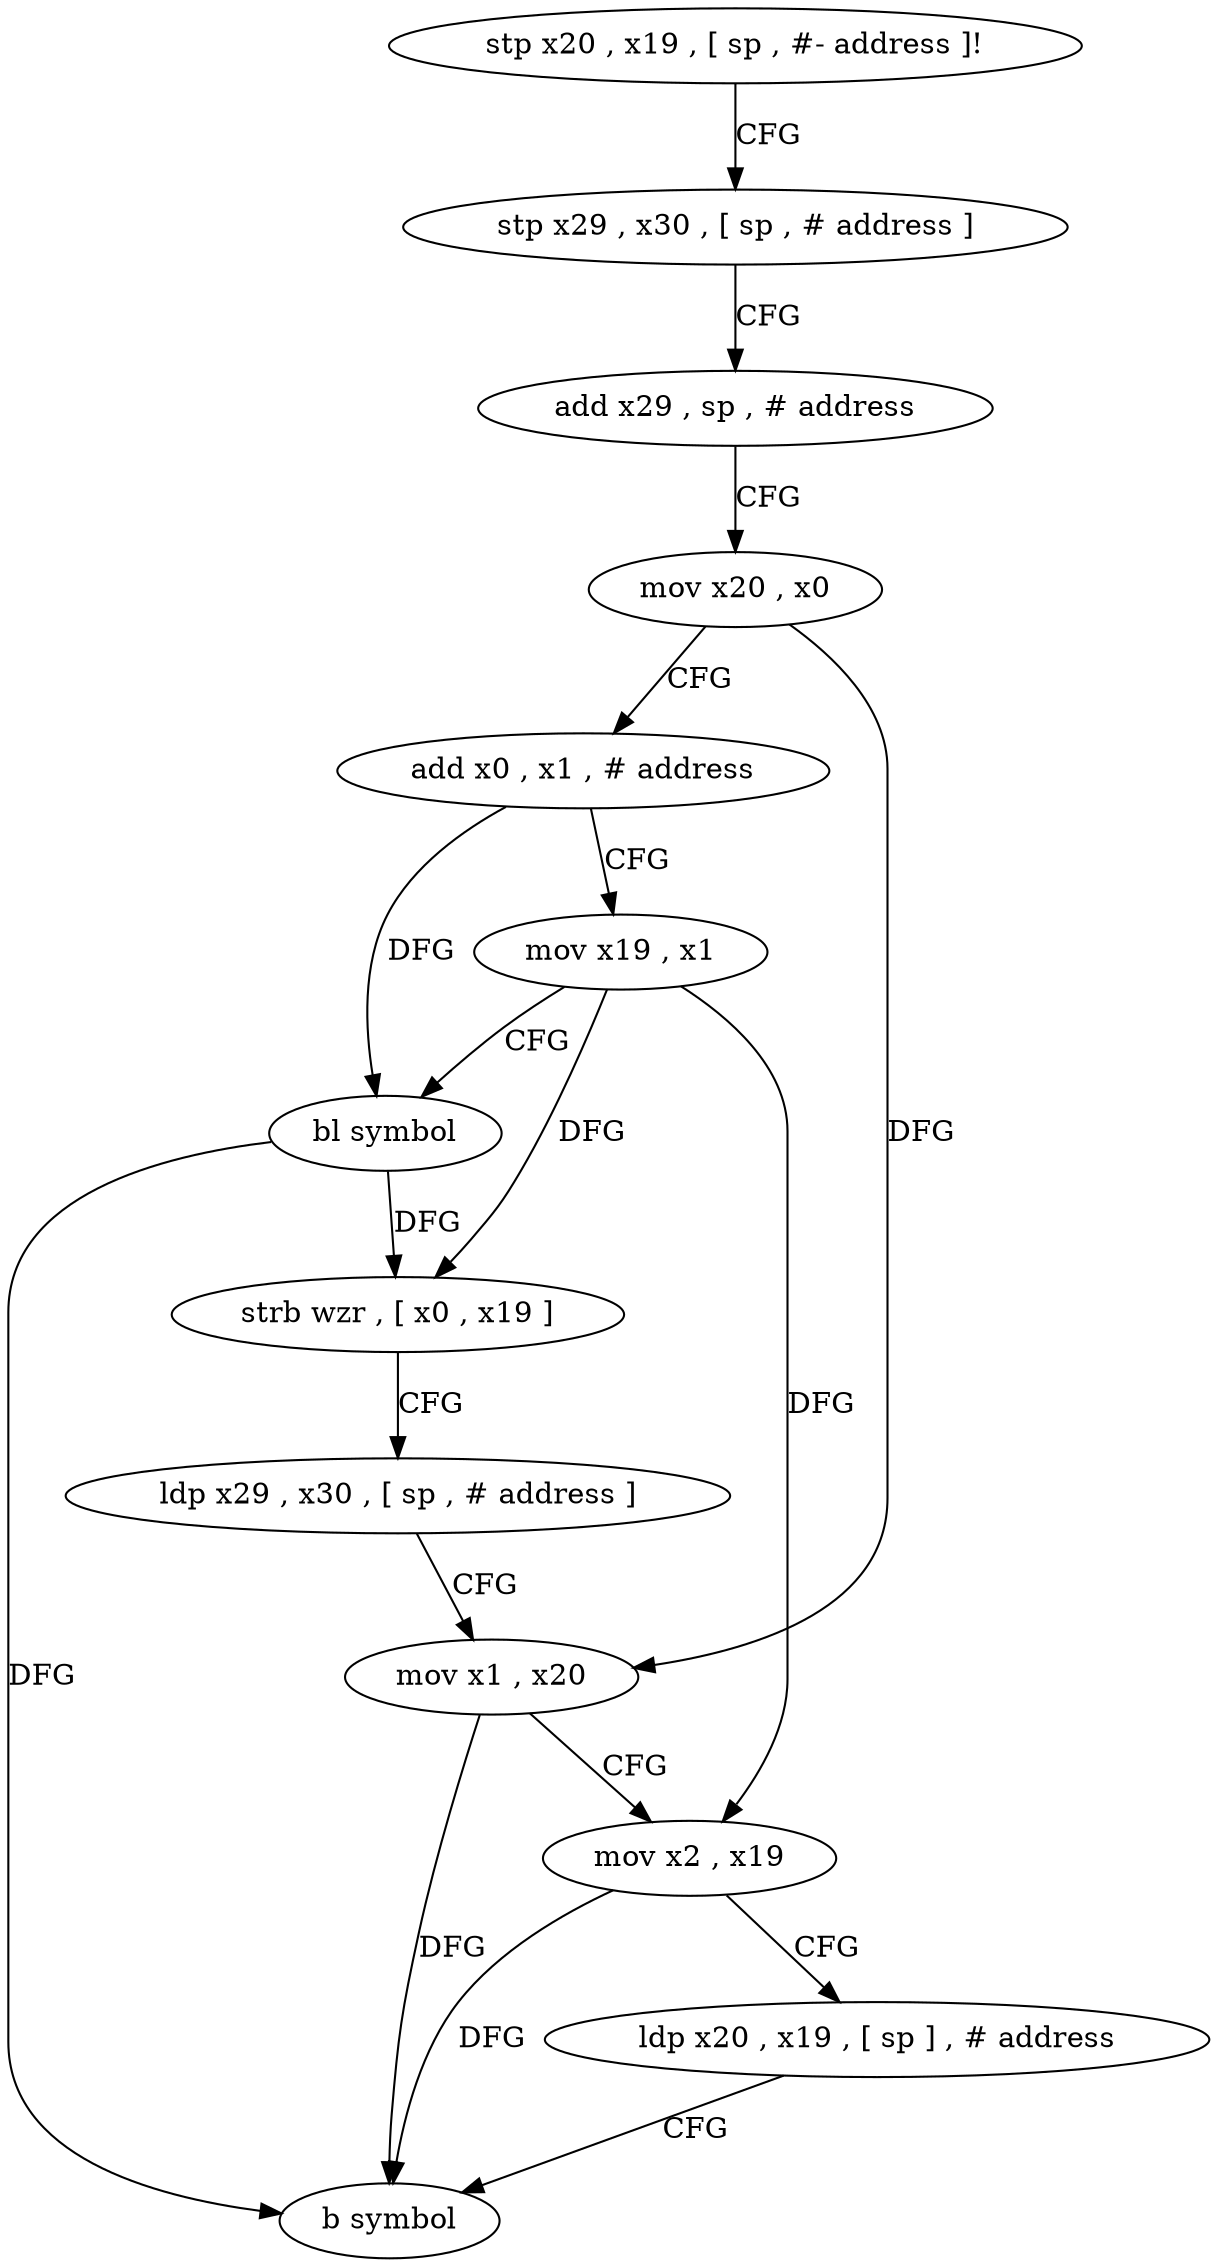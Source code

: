 digraph "func" {
"4216072" [label = "stp x20 , x19 , [ sp , #- address ]!" ]
"4216076" [label = "stp x29 , x30 , [ sp , # address ]" ]
"4216080" [label = "add x29 , sp , # address" ]
"4216084" [label = "mov x20 , x0" ]
"4216088" [label = "add x0 , x1 , # address" ]
"4216092" [label = "mov x19 , x1" ]
"4216096" [label = "bl symbol" ]
"4216100" [label = "strb wzr , [ x0 , x19 ]" ]
"4216104" [label = "ldp x29 , x30 , [ sp , # address ]" ]
"4216108" [label = "mov x1 , x20" ]
"4216112" [label = "mov x2 , x19" ]
"4216116" [label = "ldp x20 , x19 , [ sp ] , # address" ]
"4216120" [label = "b symbol" ]
"4216072" -> "4216076" [ label = "CFG" ]
"4216076" -> "4216080" [ label = "CFG" ]
"4216080" -> "4216084" [ label = "CFG" ]
"4216084" -> "4216088" [ label = "CFG" ]
"4216084" -> "4216108" [ label = "DFG" ]
"4216088" -> "4216092" [ label = "CFG" ]
"4216088" -> "4216096" [ label = "DFG" ]
"4216092" -> "4216096" [ label = "CFG" ]
"4216092" -> "4216100" [ label = "DFG" ]
"4216092" -> "4216112" [ label = "DFG" ]
"4216096" -> "4216100" [ label = "DFG" ]
"4216096" -> "4216120" [ label = "DFG" ]
"4216100" -> "4216104" [ label = "CFG" ]
"4216104" -> "4216108" [ label = "CFG" ]
"4216108" -> "4216112" [ label = "CFG" ]
"4216108" -> "4216120" [ label = "DFG" ]
"4216112" -> "4216116" [ label = "CFG" ]
"4216112" -> "4216120" [ label = "DFG" ]
"4216116" -> "4216120" [ label = "CFG" ]
}
